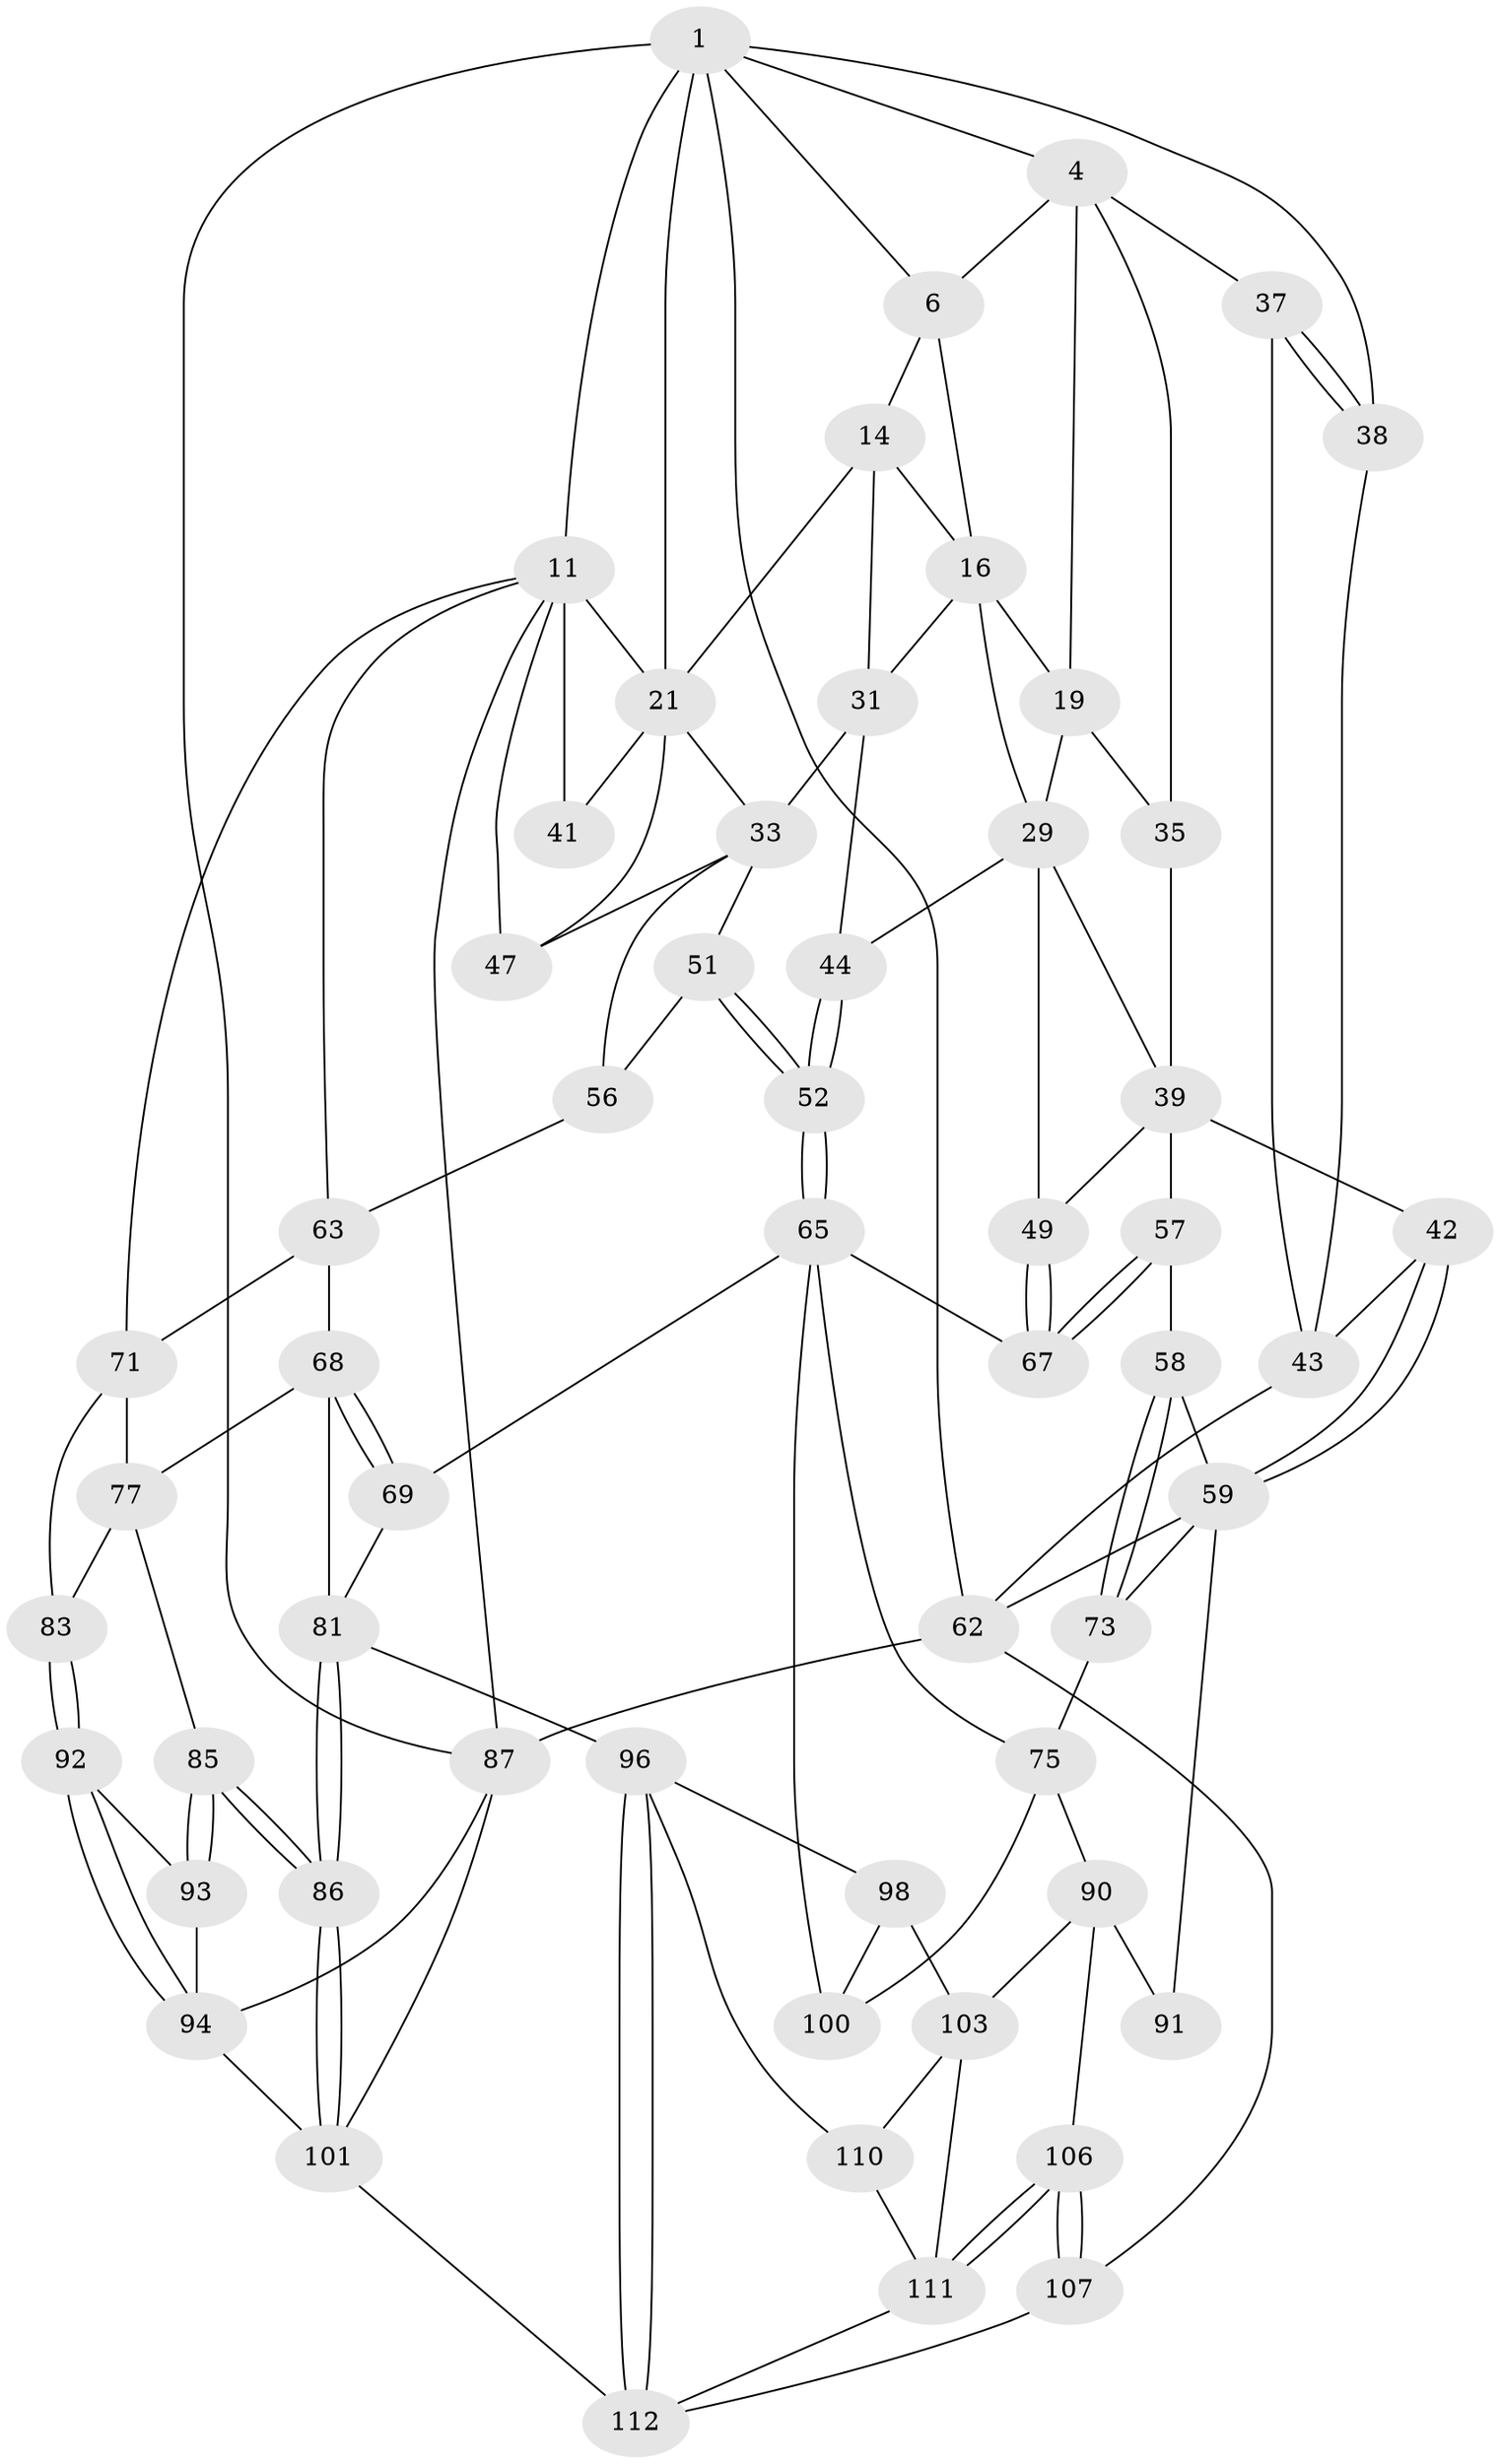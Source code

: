 // original degree distribution, {3: 0.02631578947368421, 6: 0.23684210526315788, 5: 0.5, 4: 0.23684210526315788}
// Generated by graph-tools (version 1.1) at 2025/21/03/04/25 18:21:43]
// undirected, 57 vertices, 126 edges
graph export_dot {
graph [start="1"]
  node [color=gray90,style=filled];
  1 [pos="+0.8363489522394524+0",super="+2+8"];
  4 [pos="+0+0",super="+5+28"];
  6 [pos="+0.4286258121608548+0",super="+7"];
  11 [pos="+1+0.2268554445567358",super="+54+12"];
  14 [pos="+0.578399917844513+0.09381382513931896",super="+15"];
  16 [pos="+0.4770779379908627+0.07738292782535679",super="+17+24"];
  19 [pos="+0.31534988652994955+0.08434134451502377",super="+26"];
  21 [pos="+0.7737549120459011+0.15647018654698427",super="+46+22"];
  29 [pos="+0.38735676640076383+0.2163500042470987",super="+30+45"];
  31 [pos="+0.5504698655399458+0.21936420181727045",super="+32"];
  33 [pos="+0.7360057655723402+0.22107534758335082",super="+34+48"];
  35 [pos="+0.18436971358562557+0.23170142120816467"];
  37 [pos="+0.09049224697574897+0.2240269399378887"];
  38 [pos="+0+0.26667319022788083"];
  39 [pos="+0.24843396647482918+0.2925091325812581",super="+40+50"];
  41 [pos="+1+0.20002547282107075"];
  42 [pos="+0.15661425230523165+0.31696139997810996"];
  43 [pos="+0.11819580092663873+0.2890067382535768",super="+53"];
  44 [pos="+0.5015917720132501+0.316025600279786"];
  47 [pos="+0.838869168329446+0.3057504421637681"];
  49 [pos="+0.3742274803996645+0.336114137179094"];
  51 [pos="+0.6048928420073423+0.33276501029034755"];
  52 [pos="+0.5313780192292825+0.3869446545698665"];
  56 [pos="+0.7165429076131615+0.3173895656484991"];
  57 [pos="+0.25196106598630164+0.41647046421470796"];
  58 [pos="+0.2506123192911402+0.4173955653989939"];
  59 [pos="+0.13336042215114652+0.3786612557776628",super="+60"];
  62 [pos="+0+0.535290600480108",super="+80"];
  63 [pos="+0.8841167671534818+0.4060642599155747",super="+64"];
  65 [pos="+0.5196208925682971+0.5389317564764932",super="+66"];
  67 [pos="+0.3925140215315588+0.453813281568686"];
  68 [pos="+0.7113573890841899+0.448676061401236",super="+78"];
  69 [pos="+0.5206672009123866+0.5392392527710194"];
  71 [pos="+0.919576257060587+0.5105131320629789",super="+72"];
  73 [pos="+0.22829201004024868+0.4723419916758439",super="+76"];
  75 [pos="+0.26536564174380173+0.5491627208338101",super="+89"];
  77 [pos="+0.7888655256519067+0.5159080904089062",super="+84"];
  81 [pos="+0.704785734314436+0.7346242323898291",super="+82"];
  83 [pos="+0.9028264897724199+0.5645772215385031"];
  85 [pos="+0.725110261170059+0.7381019866450557"];
  86 [pos="+0.7216721963592073+0.7414227775567369"];
  87 [pos="+1+1",super="+88"];
  90 [pos="+0.18101238762873775+0.666376942935456",super="+104"];
  91 [pos="+0.01459953280638884+0.6248618533541707"];
  92 [pos="+0.918312223099636+0.5932802948478887"];
  93 [pos="+0.8587108938124178+0.6629854995440214"];
  94 [pos="+1+0.6450558543683479",super="+95"];
  96 [pos="+0.5095498168148361+0.8609131312355393",super="+97"];
  98 [pos="+0.3972123922001258+0.7261175231013562",super="+99"];
  100 [pos="+0.4309974952407594+0.6116525719389625"];
  101 [pos="+0.8421611850796736+0.9122016388675745",super="+102"];
  103 [pos="+0.24329384136945678+0.748646253536932",super="+108"];
  106 [pos="+0.06114980828545819+1"];
  107 [pos="+0.024831607371087815+1"];
  110 [pos="+0.3617905096911395+0.8705258414701782"];
  111 [pos="+0.27260289803726073+0.87385917167799",super="+113"];
  112 [pos="+0.5266331012355813+1",super="+114"];
  1 -- 4;
  1 -- 38;
  1 -- 87;
  1 -- 11 [weight=2];
  1 -- 62;
  1 -- 6;
  1 -- 21;
  4 -- 19 [weight=2];
  4 -- 6;
  4 -- 35;
  4 -- 37;
  6 -- 16;
  6 -- 14;
  11 -- 71;
  11 -- 63;
  11 -- 47;
  11 -- 87;
  11 -- 21;
  11 -- 41 [weight=2];
  14 -- 16;
  14 -- 31;
  14 -- 21;
  16 -- 19;
  16 -- 29;
  16 -- 31;
  19 -- 35;
  19 -- 29;
  21 -- 41;
  21 -- 47;
  21 -- 33;
  29 -- 39;
  29 -- 49;
  29 -- 44;
  31 -- 33;
  31 -- 44;
  33 -- 51;
  33 -- 56;
  33 -- 47;
  35 -- 39;
  37 -- 38;
  37 -- 38;
  37 -- 43;
  38 -- 43;
  39 -- 42;
  39 -- 49;
  39 -- 57;
  42 -- 43;
  42 -- 59;
  42 -- 59;
  43 -- 62;
  44 -- 52;
  44 -- 52;
  49 -- 67;
  49 -- 67;
  51 -- 52;
  51 -- 52;
  51 -- 56;
  52 -- 65;
  52 -- 65;
  56 -- 63;
  57 -- 58;
  57 -- 67;
  57 -- 67;
  58 -- 59;
  58 -- 73;
  58 -- 73;
  59 -- 73 [weight=2];
  59 -- 91;
  59 -- 62;
  62 -- 107;
  62 -- 87;
  63 -- 71;
  63 -- 68;
  65 -- 69;
  65 -- 67;
  65 -- 75;
  65 -- 100;
  68 -- 69;
  68 -- 69;
  68 -- 81;
  68 -- 77;
  69 -- 81;
  71 -- 83;
  71 -- 77;
  73 -- 75;
  75 -- 90;
  75 -- 100;
  77 -- 83;
  77 -- 85;
  81 -- 86;
  81 -- 86;
  81 -- 96;
  83 -- 92;
  83 -- 92;
  85 -- 86;
  85 -- 86;
  85 -- 93;
  85 -- 93;
  86 -- 101;
  86 -- 101;
  87 -- 101;
  87 -- 94;
  90 -- 91 [weight=2];
  90 -- 106;
  90 -- 103;
  92 -- 93;
  92 -- 94;
  92 -- 94;
  93 -- 94;
  94 -- 101;
  96 -- 112;
  96 -- 112;
  96 -- 98;
  96 -- 110;
  98 -- 100;
  98 -- 103;
  101 -- 112;
  103 -- 111;
  103 -- 110;
  106 -- 107;
  106 -- 107;
  106 -- 111;
  106 -- 111;
  107 -- 112;
  110 -- 111;
  111 -- 112;
}
